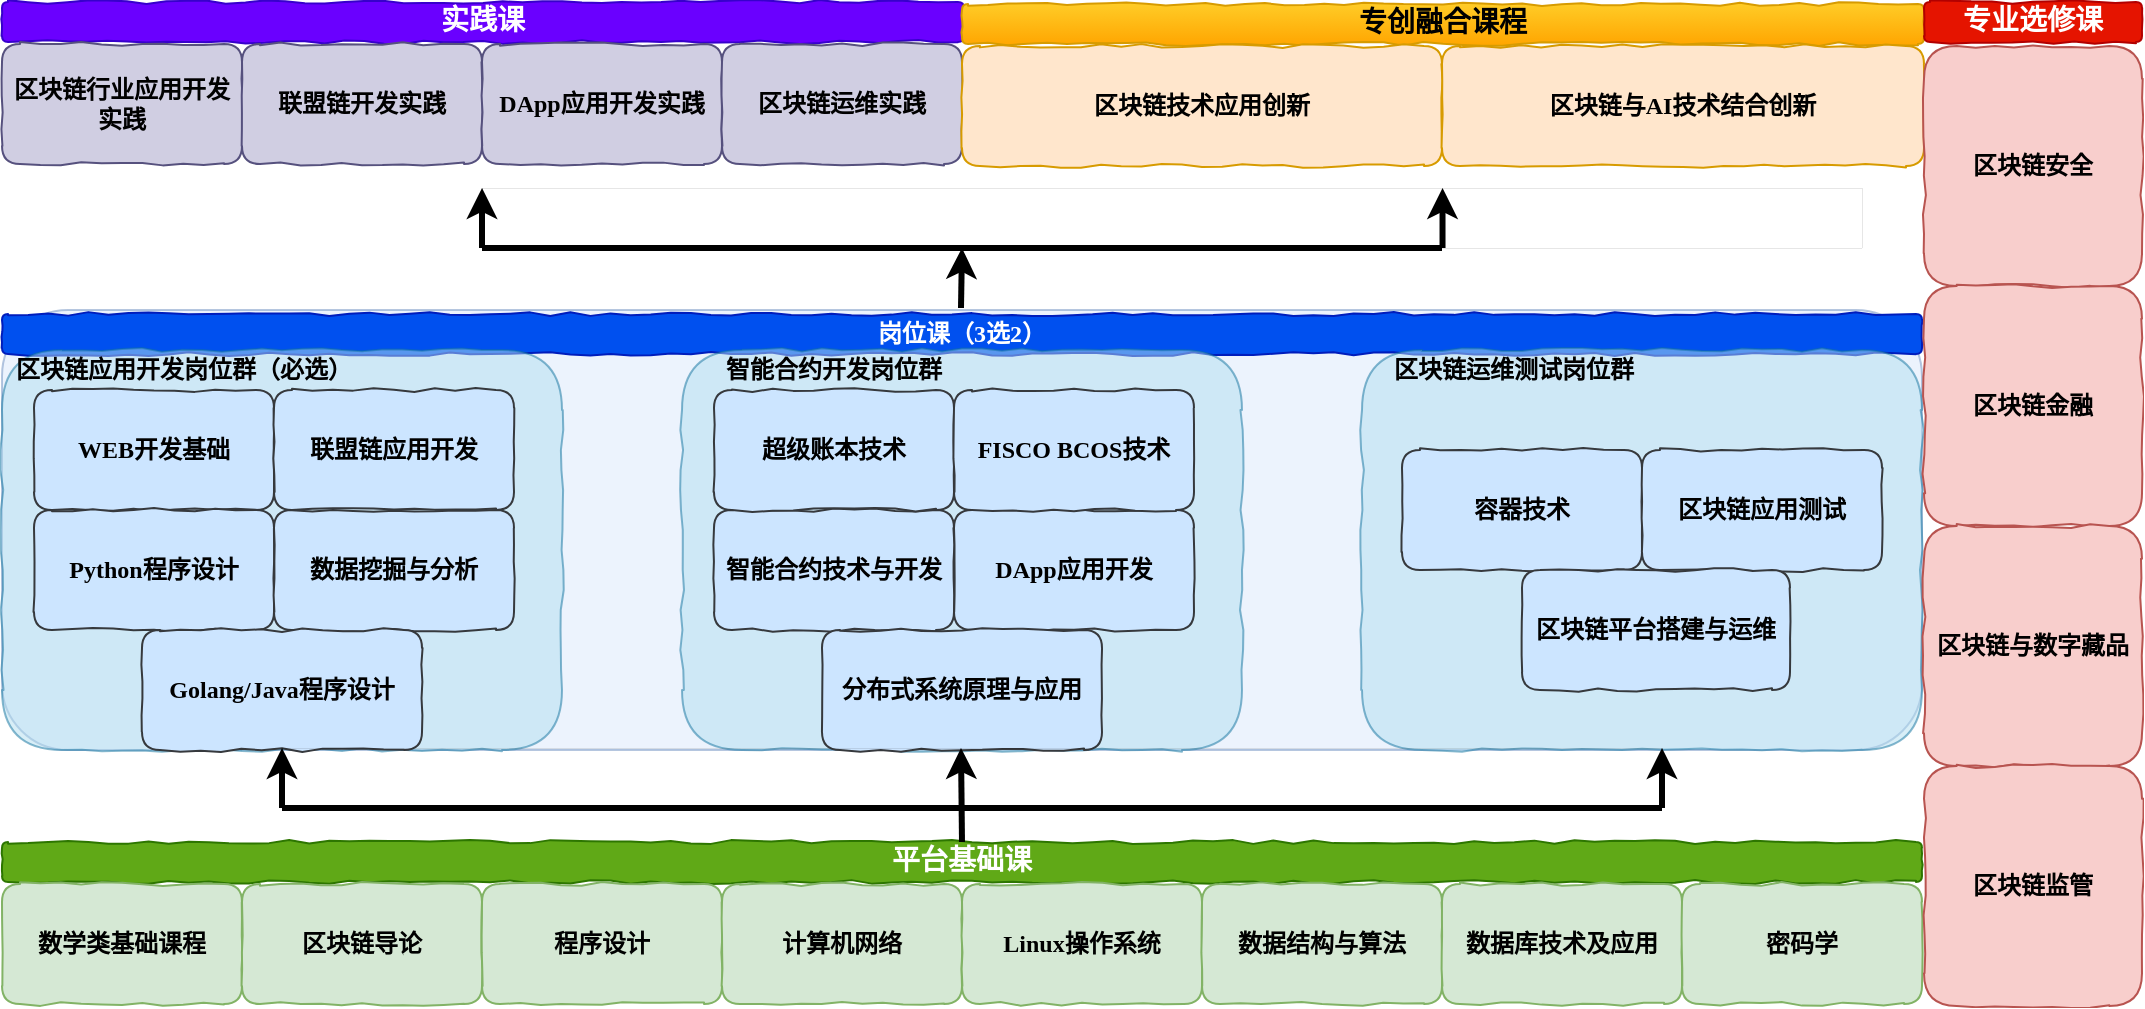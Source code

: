 <mxfile version="22.0.5" type="github">
  <diagram name="第 1 页" id="WQdMZFt6NxUerbQakmH6">
    <mxGraphModel dx="3269" dy="1542" grid="1" gridSize="10" guides="1" tooltips="1" connect="1" arrows="1" fold="1" page="1" pageScale="1" pageWidth="827" pageHeight="1169" math="0" shadow="0">
      <root>
        <mxCell id="0" />
        <mxCell id="1" parent="0" />
        <mxCell id="ZOFUwKBmkfHkIxBkDhFz-41" value="" style="group" vertex="1" connectable="0" parent="1">
          <mxGeometry x="-240" y="868" width="960" height="80" as="geometry" />
        </mxCell>
        <mxCell id="ZOFUwKBmkfHkIxBkDhFz-2" value="&lt;font style=&quot;font-size: 14px;&quot;&gt;平台基础课&lt;br&gt;&lt;/font&gt;" style="rounded=1;whiteSpace=wrap;html=1;comic=1;fillColor=#60a917;strokeColor=#2D7600;fontColor=#FFFFFF;fontFamily=Comic Sans MS;fontStyle=1" vertex="1" parent="ZOFUwKBmkfHkIxBkDhFz-41">
          <mxGeometry y="-1" width="960" height="20" as="geometry" />
        </mxCell>
        <mxCell id="ZOFUwKBmkfHkIxBkDhFz-3" value="&lt;div&gt;数学类基础课程&lt;/div&gt;" style="rounded=1;whiteSpace=wrap;html=1;comic=1;fontFamily=Comic Sans MS;fillColor=#d5e8d4;strokeColor=#82b366;fontColor=#000000;fontStyle=1" vertex="1" parent="ZOFUwKBmkfHkIxBkDhFz-41">
          <mxGeometry y="20" width="120" height="60" as="geometry" />
        </mxCell>
        <mxCell id="ZOFUwKBmkfHkIxBkDhFz-4" value="&lt;div&gt;&lt;span style=&quot;background-color: initial;&quot;&gt;区块链导论&lt;/span&gt;&lt;/div&gt;" style="rounded=1;whiteSpace=wrap;html=1;comic=1;fontFamily=Comic Sans MS;fillColor=#d5e8d4;strokeColor=#82b366;fontColor=#000000;fontStyle=1" vertex="1" parent="ZOFUwKBmkfHkIxBkDhFz-41">
          <mxGeometry x="120" y="20" width="120" height="60" as="geometry" />
        </mxCell>
        <mxCell id="ZOFUwKBmkfHkIxBkDhFz-5" value="&lt;div&gt;&lt;span style=&quot;background-color: initial;&quot;&gt;程序设计&lt;/span&gt;&lt;/div&gt;" style="rounded=1;whiteSpace=wrap;html=1;comic=1;fontFamily=Comic Sans MS;fillColor=#d5e8d4;strokeColor=#82b366;fontColor=#000000;fontStyle=1" vertex="1" parent="ZOFUwKBmkfHkIxBkDhFz-41">
          <mxGeometry x="240" y="20" width="120" height="60" as="geometry" />
        </mxCell>
        <mxCell id="ZOFUwKBmkfHkIxBkDhFz-6" value="&lt;div&gt;计算机网络&lt;/div&gt;" style="rounded=1;whiteSpace=wrap;html=1;comic=1;fontFamily=Comic Sans MS;fillColor=#d5e8d4;strokeColor=#82b366;fontColor=#000000;fontStyle=1" vertex="1" parent="ZOFUwKBmkfHkIxBkDhFz-41">
          <mxGeometry x="360" y="20" width="120" height="60" as="geometry" />
        </mxCell>
        <mxCell id="ZOFUwKBmkfHkIxBkDhFz-7" value="&lt;div style=&quot;border-color: var(--border-color);&quot;&gt;Linux操作系统&lt;/div&gt;" style="rounded=1;whiteSpace=wrap;html=1;comic=1;fontFamily=Comic Sans MS;fillColor=#d5e8d4;strokeColor=#82b366;fontColor=#000000;fontStyle=1" vertex="1" parent="ZOFUwKBmkfHkIxBkDhFz-41">
          <mxGeometry x="480" y="20" width="120" height="60" as="geometry" />
        </mxCell>
        <mxCell id="ZOFUwKBmkfHkIxBkDhFz-8" value="&lt;div style=&quot;border-color: var(--border-color);&quot;&gt;数据结构与算法&lt;/div&gt;" style="rounded=1;whiteSpace=wrap;html=1;comic=1;fontFamily=Comic Sans MS;fillColor=#d5e8d4;strokeColor=#82b366;fontColor=#000000;fontStyle=1" vertex="1" parent="ZOFUwKBmkfHkIxBkDhFz-41">
          <mxGeometry x="600" y="20" width="120" height="60" as="geometry" />
        </mxCell>
        <mxCell id="ZOFUwKBmkfHkIxBkDhFz-9" value="&lt;div style=&quot;border-color: var(--border-color);&quot;&gt;数据库技术及应用&lt;/div&gt;" style="rounded=1;whiteSpace=wrap;html=1;comic=1;fontFamily=Comic Sans MS;fillColor=#d5e8d4;strokeColor=#82b366;fontColor=#000000;fontStyle=1" vertex="1" parent="ZOFUwKBmkfHkIxBkDhFz-41">
          <mxGeometry x="720" y="20" width="120" height="60" as="geometry" />
        </mxCell>
        <mxCell id="ZOFUwKBmkfHkIxBkDhFz-10" value="&lt;div style=&quot;border-color: var(--border-color);&quot;&gt;&lt;span style=&quot;background-color: initial;&quot;&gt;密码学&lt;/span&gt;&lt;br&gt;&lt;/div&gt;" style="rounded=1;whiteSpace=wrap;html=1;comic=1;fontFamily=Comic Sans MS;fillColor=#d5e8d4;strokeColor=#82b366;fontColor=#000000;fontStyle=1" vertex="1" parent="ZOFUwKBmkfHkIxBkDhFz-41">
          <mxGeometry x="840" y="20" width="120" height="60" as="geometry" />
        </mxCell>
        <mxCell id="ZOFUwKBmkfHkIxBkDhFz-46" value="" style="group;rounded=1;" vertex="1" connectable="0" parent="1">
          <mxGeometry x="-240" y="601" width="960" height="220" as="geometry" />
        </mxCell>
        <mxCell id="ZOFUwKBmkfHkIxBkDhFz-43" value="" style="rounded=1;whiteSpace=wrap;html=1;opacity=50;fillColor=#dae8fc;strokeColor=#6c8ebf;glass=0;" vertex="1" parent="ZOFUwKBmkfHkIxBkDhFz-46">
          <mxGeometry width="960" height="220" as="geometry" />
        </mxCell>
        <mxCell id="ZOFUwKBmkfHkIxBkDhFz-11" value="岗位课（3选2）" style="rounded=1;whiteSpace=wrap;html=1;comic=1;fillColor=#0050ef;strokeColor=#001DBC;fontColor=#FFFFFF;fontFamily=Comic Sans MS;fontStyle=1" vertex="1" parent="ZOFUwKBmkfHkIxBkDhFz-46">
          <mxGeometry y="2" width="960" height="20" as="geometry" />
        </mxCell>
        <mxCell id="ZOFUwKBmkfHkIxBkDhFz-12" value="" style="rounded=1;whiteSpace=wrap;html=1;comic=1;fontFamily=Comic Sans MS;fillColor=#b1ddf0;strokeColor=#10739e;fontColor=#FFFFFF;fontStyle=1;opacity=50;" vertex="1" parent="ZOFUwKBmkfHkIxBkDhFz-46">
          <mxGeometry y="20" width="280" height="200" as="geometry" />
        </mxCell>
        <mxCell id="ZOFUwKBmkfHkIxBkDhFz-13" value="区块链应用开发岗位群（必选）" style="text;html=1;strokeColor=none;fillColor=none;align=center;verticalAlign=middle;whiteSpace=wrap;rounded=0;fontFamily=Comic Sans MS;fontColor=#000000;fontStyle=1" vertex="1" parent="ZOFUwKBmkfHkIxBkDhFz-46">
          <mxGeometry x="6" y="20" width="170" height="20" as="geometry" />
        </mxCell>
        <mxCell id="ZOFUwKBmkfHkIxBkDhFz-14" value="&lt;div&gt;WEB开发基础&lt;/div&gt;" style="rounded=1;whiteSpace=wrap;html=1;comic=1;fontFamily=Comic Sans MS;fillColor=#cce5ff;strokeColor=#36393d;fontStyle=1" vertex="1" parent="ZOFUwKBmkfHkIxBkDhFz-46">
          <mxGeometry x="16" y="40" width="120" height="60" as="geometry" />
        </mxCell>
        <mxCell id="ZOFUwKBmkfHkIxBkDhFz-17" value="&lt;div&gt;联盟链应用开发&lt;/div&gt;" style="rounded=1;whiteSpace=wrap;html=1;comic=1;fontFamily=Comic Sans MS;fillColor=#cce5ff;strokeColor=#36393d;fontStyle=1" vertex="1" parent="ZOFUwKBmkfHkIxBkDhFz-46">
          <mxGeometry x="136" y="40" width="120" height="60" as="geometry" />
        </mxCell>
        <mxCell id="ZOFUwKBmkfHkIxBkDhFz-21" value="&lt;div&gt;Python程序设计&lt;/div&gt;" style="rounded=1;whiteSpace=wrap;html=1;comic=1;fontFamily=Comic Sans MS;fillColor=#cce5ff;strokeColor=#36393d;fontStyle=1" vertex="1" parent="ZOFUwKBmkfHkIxBkDhFz-46">
          <mxGeometry x="16" y="100" width="120" height="60" as="geometry" />
        </mxCell>
        <mxCell id="ZOFUwKBmkfHkIxBkDhFz-22" value="&lt;div&gt;数据挖掘与分析&lt;/div&gt;" style="rounded=1;whiteSpace=wrap;html=1;comic=1;fontFamily=Comic Sans MS;fillColor=#cce5ff;strokeColor=#36393d;fontStyle=1" vertex="1" parent="ZOFUwKBmkfHkIxBkDhFz-46">
          <mxGeometry x="136" y="100" width="120" height="60" as="geometry" />
        </mxCell>
        <mxCell id="ZOFUwKBmkfHkIxBkDhFz-23" value="&lt;div&gt;Golang/Java程序设计&lt;/div&gt;" style="rounded=1;whiteSpace=wrap;html=1;comic=1;fontFamily=Comic Sans MS;fillColor=#cce5ff;strokeColor=#36393d;fontStyle=1" vertex="1" parent="ZOFUwKBmkfHkIxBkDhFz-46">
          <mxGeometry x="70" y="160" width="140" height="60" as="geometry" />
        </mxCell>
        <mxCell id="ZOFUwKBmkfHkIxBkDhFz-24" value="" style="rounded=1;whiteSpace=wrap;html=1;comic=1;fontFamily=Comic Sans MS;fillColor=#b1ddf0;strokeColor=#10739e;fontColor=#FFFFFF;fontStyle=1;opacity=50;" vertex="1" parent="ZOFUwKBmkfHkIxBkDhFz-46">
          <mxGeometry x="340" y="20" width="280" height="200" as="geometry" />
        </mxCell>
        <mxCell id="ZOFUwKBmkfHkIxBkDhFz-25" value="智能合约开发岗位群" style="text;html=1;strokeColor=none;fillColor=none;align=center;verticalAlign=middle;whiteSpace=wrap;rounded=0;fontFamily=Comic Sans MS;fontColor=#000000;fontStyle=1" vertex="1" parent="ZOFUwKBmkfHkIxBkDhFz-46">
          <mxGeometry x="346" y="20" width="140" height="20" as="geometry" />
        </mxCell>
        <mxCell id="ZOFUwKBmkfHkIxBkDhFz-28" value="&lt;div&gt;智能合约技术与开发&lt;/div&gt;" style="rounded=1;whiteSpace=wrap;html=1;comic=1;fontFamily=Comic Sans MS;fillColor=#cce5ff;strokeColor=#36393d;fontStyle=1" vertex="1" parent="ZOFUwKBmkfHkIxBkDhFz-46">
          <mxGeometry x="356" y="100" width="120" height="60" as="geometry" />
        </mxCell>
        <mxCell id="ZOFUwKBmkfHkIxBkDhFz-29" value="&lt;div&gt;DApp应用开发&lt;/div&gt;" style="rounded=1;whiteSpace=wrap;html=1;comic=1;fontFamily=Comic Sans MS;fillColor=#cce5ff;strokeColor=#36393d;fontStyle=1" vertex="1" parent="ZOFUwKBmkfHkIxBkDhFz-46">
          <mxGeometry x="476" y="100" width="120" height="60" as="geometry" />
        </mxCell>
        <mxCell id="ZOFUwKBmkfHkIxBkDhFz-31" value="" style="rounded=1;whiteSpace=wrap;html=1;comic=1;fontFamily=Comic Sans MS;fillColor=#b1ddf0;strokeColor=#10739e;fontColor=#FFFFFF;fontStyle=1;opacity=50;" vertex="1" parent="ZOFUwKBmkfHkIxBkDhFz-46">
          <mxGeometry x="680" y="20" width="280" height="200" as="geometry" />
        </mxCell>
        <mxCell id="ZOFUwKBmkfHkIxBkDhFz-32" value="区块链运维测试岗位群" style="text;html=1;strokeColor=none;fillColor=none;align=center;verticalAlign=middle;whiteSpace=wrap;rounded=0;fontFamily=Comic Sans MS;fontColor=#000000;fontStyle=1" vertex="1" parent="ZOFUwKBmkfHkIxBkDhFz-46">
          <mxGeometry x="686" y="20" width="140" height="20" as="geometry" />
        </mxCell>
        <mxCell id="ZOFUwKBmkfHkIxBkDhFz-35" value="&lt;div&gt;容器技术&lt;/div&gt;" style="rounded=1;whiteSpace=wrap;html=1;comic=1;fontFamily=Comic Sans MS;fillColor=#cce5ff;strokeColor=#36393d;fontStyle=1" vertex="1" parent="ZOFUwKBmkfHkIxBkDhFz-46">
          <mxGeometry x="700" y="70" width="120" height="60" as="geometry" />
        </mxCell>
        <mxCell id="ZOFUwKBmkfHkIxBkDhFz-36" value="&lt;div&gt;区块链应用测试&lt;/div&gt;" style="rounded=1;whiteSpace=wrap;html=1;comic=1;fontFamily=Comic Sans MS;fillColor=#cce5ff;strokeColor=#36393d;fontStyle=1" vertex="1" parent="ZOFUwKBmkfHkIxBkDhFz-46">
          <mxGeometry x="820" y="70" width="120" height="60" as="geometry" />
        </mxCell>
        <mxCell id="ZOFUwKBmkfHkIxBkDhFz-37" value="&lt;div&gt;区块链平台搭建与运维&lt;/div&gt;" style="rounded=1;whiteSpace=wrap;html=1;comic=1;fontFamily=Comic Sans MS;fillColor=#cce5ff;strokeColor=#36393d;fontStyle=1" vertex="1" parent="ZOFUwKBmkfHkIxBkDhFz-46">
          <mxGeometry x="760" y="130" width="134" height="60" as="geometry" />
        </mxCell>
        <mxCell id="ZOFUwKBmkfHkIxBkDhFz-38" value="&lt;div&gt;超级账本技术&lt;/div&gt;" style="rounded=1;whiteSpace=wrap;html=1;comic=1;fontFamily=Comic Sans MS;fillColor=#cce5ff;strokeColor=#36393d;fontStyle=1" vertex="1" parent="ZOFUwKBmkfHkIxBkDhFz-46">
          <mxGeometry x="356" y="40" width="120" height="60" as="geometry" />
        </mxCell>
        <mxCell id="ZOFUwKBmkfHkIxBkDhFz-39" value="&lt;div&gt;FISCO BCOS技术&lt;/div&gt;" style="rounded=1;whiteSpace=wrap;html=1;comic=1;fontFamily=Comic Sans MS;fillColor=#cce5ff;strokeColor=#36393d;fontStyle=1" vertex="1" parent="ZOFUwKBmkfHkIxBkDhFz-46">
          <mxGeometry x="476" y="40" width="120" height="60" as="geometry" />
        </mxCell>
        <mxCell id="ZOFUwKBmkfHkIxBkDhFz-40" value="&lt;div&gt;分布式系统原理与应用&lt;/div&gt;" style="rounded=1;whiteSpace=wrap;html=1;comic=1;fontFamily=Comic Sans MS;fillColor=#cce5ff;strokeColor=#36393d;fontStyle=1" vertex="1" parent="ZOFUwKBmkfHkIxBkDhFz-46">
          <mxGeometry x="410" y="160" width="140" height="60" as="geometry" />
        </mxCell>
        <mxCell id="ZOFUwKBmkfHkIxBkDhFz-51" value="" style="group;dashed=1;dashPattern=8 8;strokeWidth=0;strokeColor=default;" vertex="1" connectable="0" parent="1">
          <mxGeometry x="-100" y="820" width="690" height="30" as="geometry" />
        </mxCell>
        <mxCell id="ZOFUwKBmkfHkIxBkDhFz-47" value="" style="endArrow=classic;html=1;rounded=0;strokeWidth=3;" edge="1" parent="ZOFUwKBmkfHkIxBkDhFz-51">
          <mxGeometry width="50" height="50" relative="1" as="geometry">
            <mxPoint y="30" as="sourcePoint" />
            <mxPoint as="targetPoint" />
          </mxGeometry>
        </mxCell>
        <mxCell id="ZOFUwKBmkfHkIxBkDhFz-48" value="" style="endArrow=classic;html=1;rounded=0;exitX=0.5;exitY=0;exitDx=0;exitDy=0;strokeWidth=3;" edge="1" parent="ZOFUwKBmkfHkIxBkDhFz-51" source="ZOFUwKBmkfHkIxBkDhFz-2">
          <mxGeometry width="50" height="50" relative="1" as="geometry">
            <mxPoint x="339.5" y="70" as="sourcePoint" />
            <mxPoint x="339.5" as="targetPoint" />
          </mxGeometry>
        </mxCell>
        <mxCell id="ZOFUwKBmkfHkIxBkDhFz-49" value="" style="endArrow=classic;html=1;rounded=0;strokeWidth=3;" edge="1" parent="ZOFUwKBmkfHkIxBkDhFz-51">
          <mxGeometry width="50" height="50" relative="1" as="geometry">
            <mxPoint x="690" y="30" as="sourcePoint" />
            <mxPoint x="690" as="targetPoint" />
          </mxGeometry>
        </mxCell>
        <mxCell id="ZOFUwKBmkfHkIxBkDhFz-50" value="" style="endArrow=none;html=1;rounded=0;strokeWidth=3;" edge="1" parent="ZOFUwKBmkfHkIxBkDhFz-51">
          <mxGeometry width="50" height="50" relative="1" as="geometry">
            <mxPoint y="30" as="sourcePoint" />
            <mxPoint x="690" y="30" as="targetPoint" />
          </mxGeometry>
        </mxCell>
        <mxCell id="ZOFUwKBmkfHkIxBkDhFz-103" value="" style="group" vertex="1" connectable="0" parent="1">
          <mxGeometry x="-240" y="447" width="481" height="81" as="geometry" />
        </mxCell>
        <mxCell id="ZOFUwKBmkfHkIxBkDhFz-94" value="&lt;font style=&quot;font-size: 14px;&quot;&gt;实践课&lt;br&gt;&lt;/font&gt;" style="rounded=1;whiteSpace=wrap;html=1;comic=1;fillColor=#6a00ff;strokeColor=#3700CC;fontColor=#ffffff;fontFamily=Comic Sans MS;fontStyle=1;container=0;" vertex="1" parent="ZOFUwKBmkfHkIxBkDhFz-103">
          <mxGeometry width="481" height="20" as="geometry" />
        </mxCell>
        <mxCell id="ZOFUwKBmkfHkIxBkDhFz-95" value="&lt;div&gt;区块链行业应用开发实践&lt;/div&gt;" style="rounded=1;whiteSpace=wrap;html=1;comic=1;fontFamily=Comic Sans MS;fillColor=#d0cee2;strokeColor=#56517e;fontStyle=1;container=0;" vertex="1" parent="ZOFUwKBmkfHkIxBkDhFz-103">
          <mxGeometry y="21" width="120" height="60" as="geometry" />
        </mxCell>
        <mxCell id="ZOFUwKBmkfHkIxBkDhFz-96" value="联盟链开发实践" style="rounded=1;whiteSpace=wrap;html=1;comic=1;fontFamily=Comic Sans MS;fillColor=#d0cee2;strokeColor=#56517e;fontStyle=1;container=0;" vertex="1" parent="ZOFUwKBmkfHkIxBkDhFz-103">
          <mxGeometry x="120" y="21" width="120" height="60" as="geometry" />
        </mxCell>
        <mxCell id="ZOFUwKBmkfHkIxBkDhFz-97" value="DApp应用开发实践" style="rounded=1;whiteSpace=wrap;html=1;comic=1;fontFamily=Comic Sans MS;fillColor=#d0cee2;strokeColor=#56517e;fontStyle=1;container=0;" vertex="1" parent="ZOFUwKBmkfHkIxBkDhFz-103">
          <mxGeometry x="240" y="21" width="120" height="60" as="geometry" />
        </mxCell>
        <mxCell id="ZOFUwKBmkfHkIxBkDhFz-98" value="&lt;div&gt;区块链运维实践&lt;/div&gt;" style="rounded=1;whiteSpace=wrap;html=1;comic=1;fontFamily=Comic Sans MS;fillColor=#d0cee2;strokeColor=#56517e;fontStyle=1;container=0;" vertex="1" parent="ZOFUwKBmkfHkIxBkDhFz-103">
          <mxGeometry x="360" y="21" width="120" height="60" as="geometry" />
        </mxCell>
        <mxCell id="ZOFUwKBmkfHkIxBkDhFz-110" value="" style="group" vertex="1" connectable="0" parent="1">
          <mxGeometry x="240" y="448" width="481" height="81" as="geometry" />
        </mxCell>
        <mxCell id="ZOFUwKBmkfHkIxBkDhFz-111" value="&lt;font style=&quot;font-size: 14px;&quot;&gt;专创融合课程&lt;br&gt;&lt;/font&gt;" style="rounded=1;whiteSpace=wrap;html=1;comic=1;fillColor=#ffcd28;strokeColor=#d79b00;fontFamily=Comic Sans MS;fontStyle=1;container=0;gradientColor=#ffa500;" vertex="1" parent="ZOFUwKBmkfHkIxBkDhFz-110">
          <mxGeometry width="481" height="20" as="geometry" />
        </mxCell>
        <mxCell id="ZOFUwKBmkfHkIxBkDhFz-112" value="&lt;div&gt;区块链技术应用创新&lt;/div&gt;" style="rounded=1;whiteSpace=wrap;html=1;comic=1;fontFamily=Comic Sans MS;fillColor=#ffe6cc;strokeColor=#d79b00;fontStyle=1;container=0;" vertex="1" parent="ZOFUwKBmkfHkIxBkDhFz-110">
          <mxGeometry y="21" width="240" height="60" as="geometry" />
        </mxCell>
        <mxCell id="ZOFUwKBmkfHkIxBkDhFz-116" value="&lt;div&gt;&lt;/div&gt;区块链与AI技术&lt;span style=&quot;background-color: initial;&quot;&gt;结合创新&lt;/span&gt;" style="rounded=1;whiteSpace=wrap;html=1;comic=1;fontFamily=Comic Sans MS;fillColor=#ffe6cc;strokeColor=#d79b00;fontStyle=1;container=0;" vertex="1" parent="ZOFUwKBmkfHkIxBkDhFz-110">
          <mxGeometry x="240" y="21" width="241" height="60" as="geometry" />
        </mxCell>
        <mxCell id="ZOFUwKBmkfHkIxBkDhFz-122" value="" style="group;dashed=1;dashPattern=8 8;strokeWidth=0;strokeColor=default;container=0;" vertex="1" connectable="0" parent="1">
          <mxGeometry y="540" width="690" height="30" as="geometry" />
        </mxCell>
        <mxCell id="ZOFUwKBmkfHkIxBkDhFz-124" value="" style="endArrow=classic;html=1;rounded=0;exitX=0.5;exitY=0;exitDx=0;exitDy=0;strokeWidth=3;" edge="1" parent="1">
          <mxGeometry width="50" height="50" relative="1" as="geometry">
            <mxPoint x="239.5" y="600" as="sourcePoint" />
            <mxPoint x="240" y="570" as="targetPoint" />
          </mxGeometry>
        </mxCell>
        <mxCell id="ZOFUwKBmkfHkIxBkDhFz-123" value="" style="endArrow=classic;html=1;rounded=0;strokeWidth=3;" edge="1" parent="1">
          <mxGeometry width="50" height="50" relative="1" as="geometry">
            <mxPoint y="570" as="sourcePoint" />
            <mxPoint y="540" as="targetPoint" />
          </mxGeometry>
        </mxCell>
        <mxCell id="ZOFUwKBmkfHkIxBkDhFz-125" value="" style="endArrow=classic;html=1;rounded=0;strokeWidth=3;" edge="1" parent="1">
          <mxGeometry width="50" height="50" relative="1" as="geometry">
            <mxPoint x="480.26" y="570" as="sourcePoint" />
            <mxPoint x="480.26" y="540" as="targetPoint" />
          </mxGeometry>
        </mxCell>
        <mxCell id="ZOFUwKBmkfHkIxBkDhFz-126" value="" style="endArrow=none;html=1;rounded=0;strokeWidth=3;" edge="1" parent="1">
          <mxGeometry width="50" height="50" relative="1" as="geometry">
            <mxPoint y="570" as="sourcePoint" />
            <mxPoint x="480" y="570" as="targetPoint" />
          </mxGeometry>
        </mxCell>
        <mxCell id="ZOFUwKBmkfHkIxBkDhFz-128" value="&lt;font style=&quot;font-size: 14px;&quot;&gt;专业选修课&lt;br&gt;&lt;/font&gt;" style="rounded=1;whiteSpace=wrap;html=1;comic=1;fillColor=#e51400;strokeColor=#B20000;fontFamily=Comic Sans MS;fontStyle=1;container=0;fontColor=#ffffff;" vertex="1" parent="1">
          <mxGeometry x="721" y="447" width="109" height="20" as="geometry" />
        </mxCell>
        <mxCell id="ZOFUwKBmkfHkIxBkDhFz-129" value="&lt;div&gt;区块链安全&lt;/div&gt;" style="rounded=1;whiteSpace=wrap;html=1;comic=1;fontFamily=Comic Sans MS;fillColor=#f8cecc;strokeColor=#b85450;fontStyle=1;container=0;" vertex="1" parent="1">
          <mxGeometry x="721" y="469" width="109" height="120" as="geometry" />
        </mxCell>
        <mxCell id="ZOFUwKBmkfHkIxBkDhFz-131" value="&lt;div&gt;&lt;span style=&quot;background-color: initial;&quot;&gt;区块链金融&lt;/span&gt;&lt;/div&gt;" style="rounded=1;whiteSpace=wrap;html=1;comic=1;fontFamily=Comic Sans MS;fillColor=#f8cecc;strokeColor=#b85450;fontStyle=1;container=0;" vertex="1" parent="1">
          <mxGeometry x="721" y="589" width="109" height="120" as="geometry" />
        </mxCell>
        <mxCell id="ZOFUwKBmkfHkIxBkDhFz-132" value="&lt;div&gt;&lt;span style=&quot;background-color: initial;&quot;&gt;区块链与数字藏品&lt;/span&gt;&lt;/div&gt;" style="rounded=1;whiteSpace=wrap;html=1;comic=1;fontFamily=Comic Sans MS;fillColor=#f8cecc;strokeColor=#b85450;fontStyle=1;container=0;" vertex="1" parent="1">
          <mxGeometry x="721" y="709" width="109" height="120" as="geometry" />
        </mxCell>
        <mxCell id="ZOFUwKBmkfHkIxBkDhFz-133" value="区块链监管" style="rounded=1;whiteSpace=wrap;html=1;comic=1;fontFamily=Comic Sans MS;fillColor=#f8cecc;strokeColor=#b85450;fontStyle=1;container=0;" vertex="1" parent="1">
          <mxGeometry x="721" y="829" width="109" height="120" as="geometry" />
        </mxCell>
      </root>
    </mxGraphModel>
  </diagram>
</mxfile>
